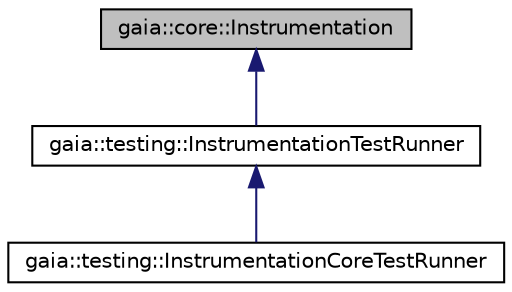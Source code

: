 digraph G
{
  edge [fontname="Helvetica",fontsize="10",labelfontname="Helvetica",labelfontsize="10"];
  node [fontname="Helvetica",fontsize="10",shape=record];
  Node1 [label="gaia::core::Instrumentation",height=0.2,width=0.4,color="black", fillcolor="grey75", style="filled" fontcolor="black"];
  Node1 -> Node2 [dir=back,color="midnightblue",fontsize="10",style="solid",fontname="Helvetica"];
  Node2 [label="gaia::testing::InstrumentationTestRunner",height=0.2,width=0.4,color="black", fillcolor="white", style="filled",URL="$d6/d4d/classgaia_1_1testing_1_1_instrumentation_test_runner.html",tooltip="An gaia::core::Instrumentation that runs various types of gtest::TestCases against an Gaia package (a..."];
  Node2 -> Node3 [dir=back,color="midnightblue",fontsize="10",style="solid",fontname="Helvetica"];
  Node3 [label="gaia::testing::InstrumentationCoreTestRunner",height=0.2,width=0.4,color="black", fillcolor="white", style="filled",URL="$d4/d1d/classgaia_1_1testing_1_1_instrumentation_core_test_runner.html",tooltip="This TestRunner can help you dump .leak and .status file in /data/memeleak after gtest run over..."];
}
